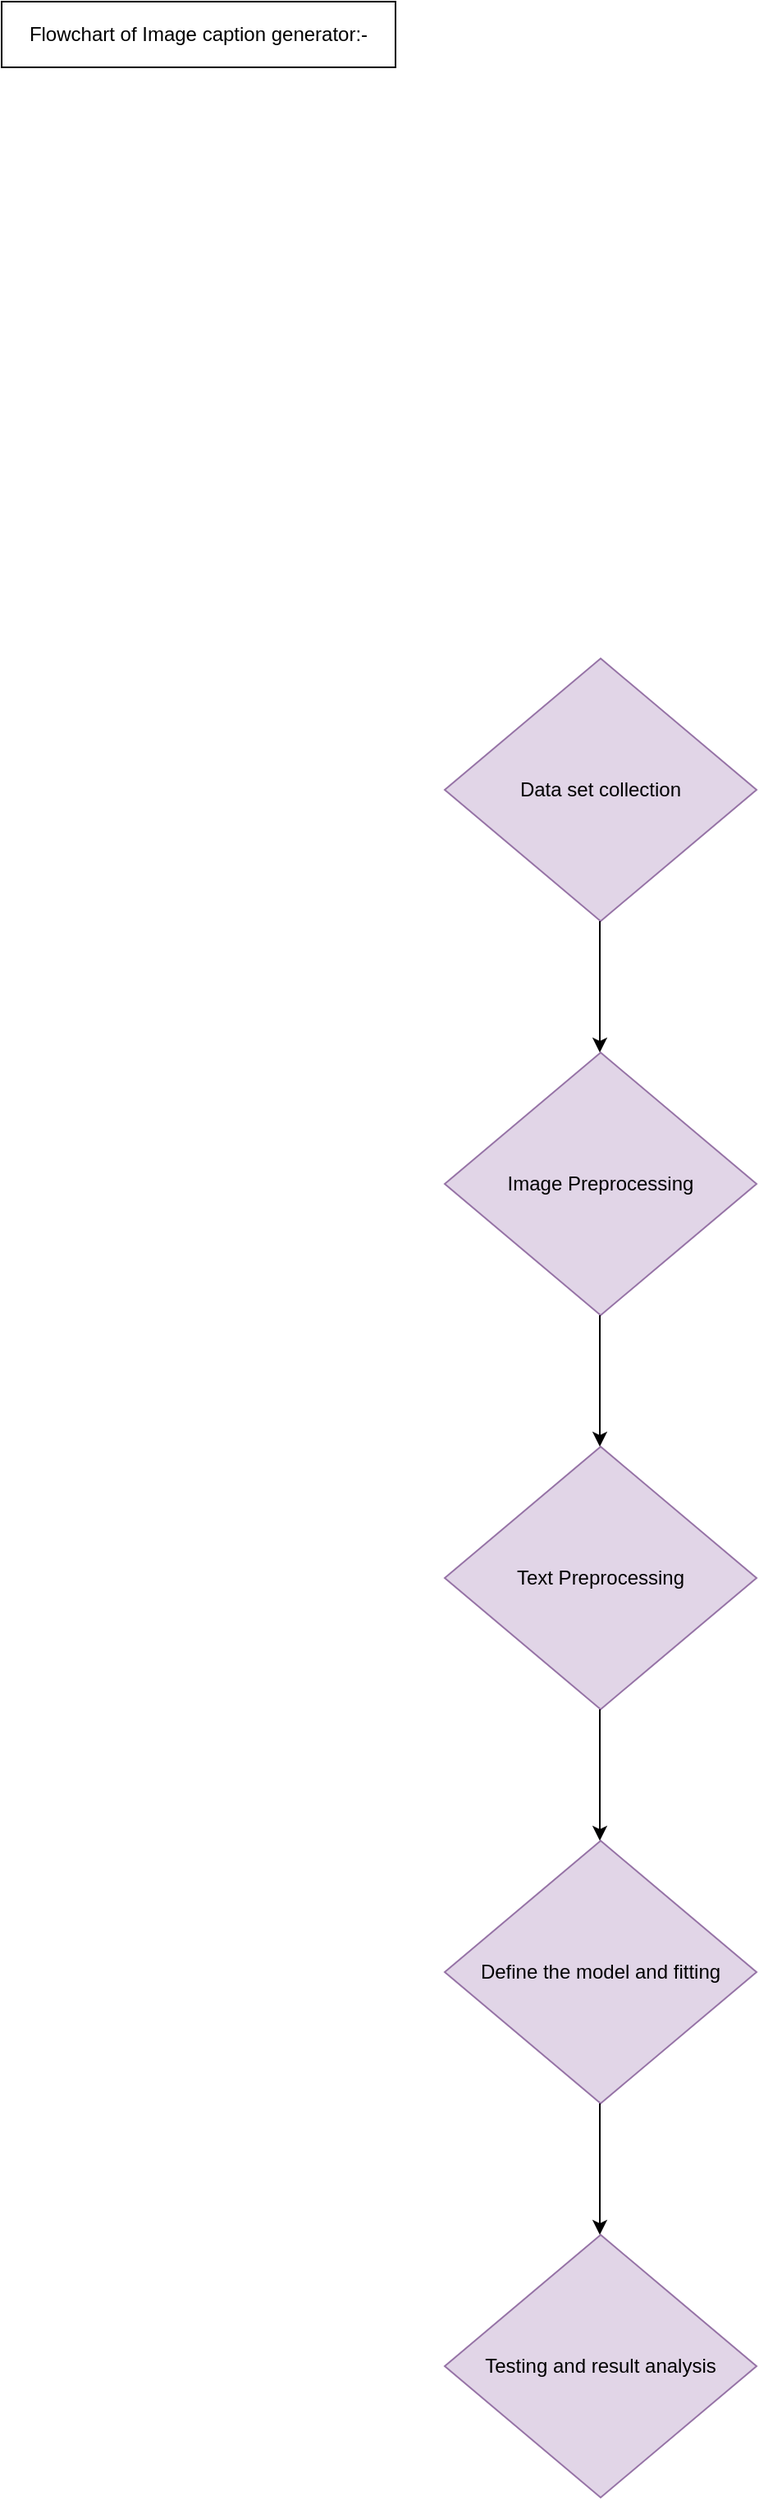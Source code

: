 <mxfile version="24.3.1" type="github">
  <diagram name="Page-1" id="qPm-jypCroReqS56F_r6">
    <mxGraphModel dx="420" dy="831" grid="1" gridSize="10" guides="1" tooltips="1" connect="1" arrows="1" fold="1" page="1" pageScale="1" pageWidth="850" pageHeight="1100" math="0" shadow="0">
      <root>
        <mxCell id="0" />
        <mxCell id="1" parent="0" />
        <mxCell id="BwW6tD-qTmVIc-Mwzkjn-1" value="Image Preprocessing" style="rhombus;whiteSpace=wrap;html=1;fillColor=#e1d5e7;strokeColor=#9673a6;" vertex="1" parent="1">
          <mxGeometry x="310" y="680" width="190" height="160" as="geometry" />
        </mxCell>
        <mxCell id="BwW6tD-qTmVIc-Mwzkjn-2" value="Text Preprocessing" style="rhombus;whiteSpace=wrap;html=1;fillColor=#e1d5e7;strokeColor=#9673a6;" vertex="1" parent="1">
          <mxGeometry x="310" y="920" width="190" height="160" as="geometry" />
        </mxCell>
        <mxCell id="BwW6tD-qTmVIc-Mwzkjn-3" value="Data set collection" style="rhombus;whiteSpace=wrap;html=1;fillColor=#e1d5e7;strokeColor=#9673a6;" vertex="1" parent="1">
          <mxGeometry x="310" y="440" width="190" height="160" as="geometry" />
        </mxCell>
        <mxCell id="BwW6tD-qTmVIc-Mwzkjn-4" value="Define the model and fitting" style="rhombus;whiteSpace=wrap;html=1;fillColor=#e1d5e7;strokeColor=#9673a6;" vertex="1" parent="1">
          <mxGeometry x="310" y="1160" width="190" height="160" as="geometry" />
        </mxCell>
        <mxCell id="BwW6tD-qTmVIc-Mwzkjn-6" value="Testing and result analysis" style="rhombus;whiteSpace=wrap;html=1;fillColor=#e1d5e7;strokeColor=#9673a6;" vertex="1" parent="1">
          <mxGeometry x="310" y="1400" width="190" height="160" as="geometry" />
        </mxCell>
        <mxCell id="BwW6tD-qTmVIc-Mwzkjn-7" value="" style="endArrow=classic;html=1;rounded=0;" edge="1" parent="1">
          <mxGeometry width="50" height="50" relative="1" as="geometry">
            <mxPoint x="404.5" y="840" as="sourcePoint" />
            <mxPoint x="404.5" y="920" as="targetPoint" />
          </mxGeometry>
        </mxCell>
        <mxCell id="BwW6tD-qTmVIc-Mwzkjn-9" value="" style="endArrow=classic;html=1;rounded=0;" edge="1" parent="1">
          <mxGeometry width="50" height="50" relative="1" as="geometry">
            <mxPoint x="404.5" y="1320" as="sourcePoint" />
            <mxPoint x="404.5" y="1400" as="targetPoint" />
          </mxGeometry>
        </mxCell>
        <mxCell id="BwW6tD-qTmVIc-Mwzkjn-10" value="" style="endArrow=classic;html=1;rounded=0;" edge="1" parent="1">
          <mxGeometry width="50" height="50" relative="1" as="geometry">
            <mxPoint x="404.5" y="1080" as="sourcePoint" />
            <mxPoint x="404.5" y="1160" as="targetPoint" />
          </mxGeometry>
        </mxCell>
        <mxCell id="BwW6tD-qTmVIc-Mwzkjn-11" value="" style="endArrow=classic;html=1;rounded=0;" edge="1" parent="1">
          <mxGeometry width="50" height="50" relative="1" as="geometry">
            <mxPoint x="404.5" y="600" as="sourcePoint" />
            <mxPoint x="404.5" y="680" as="targetPoint" />
          </mxGeometry>
        </mxCell>
        <mxCell id="BwW6tD-qTmVIc-Mwzkjn-12" value="Flowchart of Image caption generator:- " style="rounded=0;whiteSpace=wrap;html=1;" vertex="1" parent="1">
          <mxGeometry x="40" y="40" width="240" height="40" as="geometry" />
        </mxCell>
      </root>
    </mxGraphModel>
  </diagram>
</mxfile>
